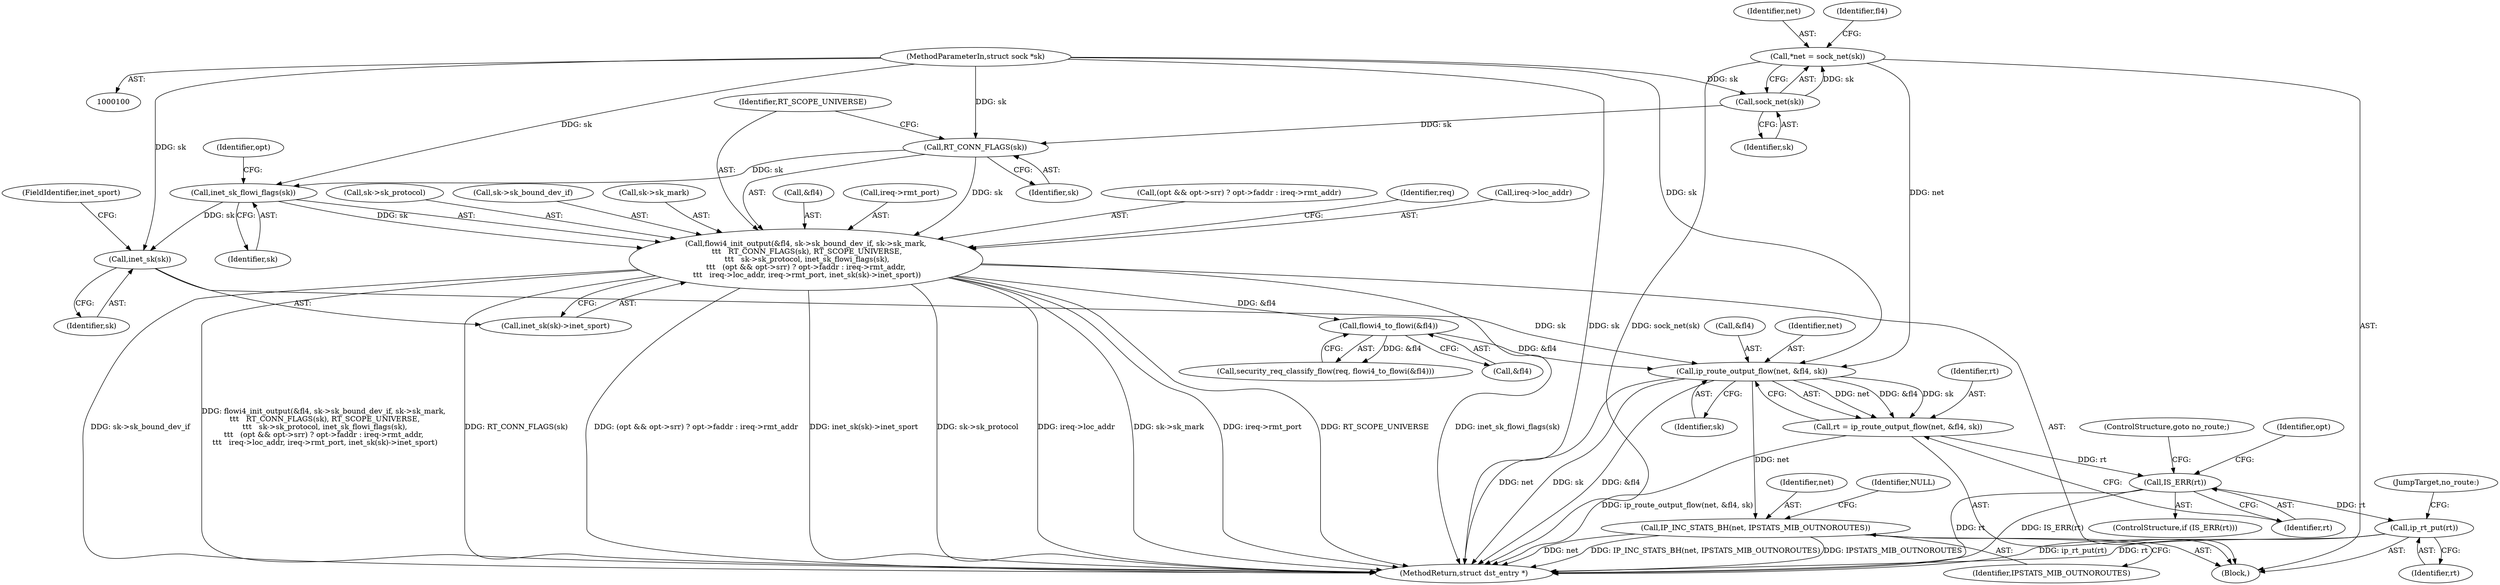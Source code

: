 digraph "0_linux_f6d8bd051c391c1c0458a30b2a7abcd939329259_14@pointer" {
"1000169" [label="(Call,ip_route_output_flow(net, &fl4, sk))"];
"1000118" [label="(Call,*net = sock_net(sk))"];
"1000120" [label="(Call,sock_net(sk))"];
"1000101" [label="(MethodParameterIn,struct sock *sk)"];
"1000164" [label="(Call,flowi4_to_flowi(&fl4))"];
"1000123" [label="(Call,flowi4_init_output(&fl4, sk->sk_bound_dev_if, sk->sk_mark,\n \t\t\t   RT_CONN_FLAGS(sk), RT_SCOPE_UNIVERSE,\n \t\t\t   sk->sk_protocol, inet_sk_flowi_flags(sk),\n\t\t\t   (opt && opt->srr) ? opt->faddr : ireq->rmt_addr,\n \t\t\t   ireq->loc_addr, ireq->rmt_port, inet_sk(sk)->inet_sport))"];
"1000132" [label="(Call,RT_CONN_FLAGS(sk))"];
"1000138" [label="(Call,inet_sk_flowi_flags(sk))"];
"1000159" [label="(Call,inet_sk(sk))"];
"1000167" [label="(Call,rt = ip_route_output_flow(net, &fl4, sk))"];
"1000175" [label="(Call,IS_ERR(rt))"];
"1000199" [label="(Call,ip_rt_put(rt))"];
"1000202" [label="(Call,IP_INC_STATS_BH(net, IPSTATS_MIB_OUTNOROUTES))"];
"1000124" [label="(Call,&fl4)"];
"1000167" [label="(Call,rt = ip_route_output_flow(net, &fl4, sk))"];
"1000203" [label="(Identifier,net)"];
"1000101" [label="(MethodParameterIn,struct sock *sk)"];
"1000174" [label="(ControlStructure,if (IS_ERR(rt)))"];
"1000161" [label="(FieldIdentifier,inet_sport)"];
"1000200" [label="(Identifier,rt)"];
"1000119" [label="(Identifier,net)"];
"1000155" [label="(Call,ireq->rmt_port)"];
"1000138" [label="(Call,inet_sk_flowi_flags(sk))"];
"1000175" [label="(Call,IS_ERR(rt))"];
"1000204" [label="(Identifier,IPSTATS_MIB_OUTNOROUTES)"];
"1000139" [label="(Identifier,sk)"];
"1000173" [label="(Identifier,sk)"];
"1000133" [label="(Identifier,sk)"];
"1000199" [label="(Call,ip_rt_put(rt))"];
"1000177" [label="(ControlStructure,goto no_route;)"];
"1000171" [label="(Call,&fl4)"];
"1000129" [label="(Call,sk->sk_mark)"];
"1000176" [label="(Identifier,rt)"];
"1000180" [label="(Identifier,opt)"];
"1000201" [label="(JumpTarget,no_route:)"];
"1000165" [label="(Call,&fl4)"];
"1000142" [label="(Identifier,opt)"];
"1000118" [label="(Call,*net = sock_net(sk))"];
"1000158" [label="(Call,inet_sk(sk)->inet_sport)"];
"1000134" [label="(Identifier,RT_SCOPE_UNIVERSE)"];
"1000121" [label="(Identifier,sk)"];
"1000202" [label="(Call,IP_INC_STATS_BH(net, IPSTATS_MIB_OUTNOROUTES))"];
"1000140" [label="(Call,(opt && opt->srr) ? opt->faddr : ireq->rmt_addr)"];
"1000163" [label="(Identifier,req)"];
"1000159" [label="(Call,inet_sk(sk))"];
"1000152" [label="(Call,ireq->loc_addr)"];
"1000162" [label="(Call,security_req_classify_flow(req, flowi4_to_flowi(&fl4)))"];
"1000125" [label="(Identifier,fl4)"];
"1000168" [label="(Identifier,rt)"];
"1000135" [label="(Call,sk->sk_protocol)"];
"1000206" [label="(Identifier,NULL)"];
"1000160" [label="(Identifier,sk)"];
"1000207" [label="(MethodReturn,struct dst_entry *)"];
"1000169" [label="(Call,ip_route_output_flow(net, &fl4, sk))"];
"1000164" [label="(Call,flowi4_to_flowi(&fl4))"];
"1000120" [label="(Call,sock_net(sk))"];
"1000103" [label="(Block,)"];
"1000123" [label="(Call,flowi4_init_output(&fl4, sk->sk_bound_dev_if, sk->sk_mark,\n \t\t\t   RT_CONN_FLAGS(sk), RT_SCOPE_UNIVERSE,\n \t\t\t   sk->sk_protocol, inet_sk_flowi_flags(sk),\n\t\t\t   (opt && opt->srr) ? opt->faddr : ireq->rmt_addr,\n \t\t\t   ireq->loc_addr, ireq->rmt_port, inet_sk(sk)->inet_sport))"];
"1000126" [label="(Call,sk->sk_bound_dev_if)"];
"1000132" [label="(Call,RT_CONN_FLAGS(sk))"];
"1000170" [label="(Identifier,net)"];
"1000169" -> "1000167"  [label="AST: "];
"1000169" -> "1000173"  [label="CFG: "];
"1000170" -> "1000169"  [label="AST: "];
"1000171" -> "1000169"  [label="AST: "];
"1000173" -> "1000169"  [label="AST: "];
"1000167" -> "1000169"  [label="CFG: "];
"1000169" -> "1000207"  [label="DDG: net"];
"1000169" -> "1000207"  [label="DDG: sk"];
"1000169" -> "1000207"  [label="DDG: &fl4"];
"1000169" -> "1000167"  [label="DDG: net"];
"1000169" -> "1000167"  [label="DDG: &fl4"];
"1000169" -> "1000167"  [label="DDG: sk"];
"1000118" -> "1000169"  [label="DDG: net"];
"1000164" -> "1000169"  [label="DDG: &fl4"];
"1000159" -> "1000169"  [label="DDG: sk"];
"1000101" -> "1000169"  [label="DDG: sk"];
"1000169" -> "1000202"  [label="DDG: net"];
"1000118" -> "1000103"  [label="AST: "];
"1000118" -> "1000120"  [label="CFG: "];
"1000119" -> "1000118"  [label="AST: "];
"1000120" -> "1000118"  [label="AST: "];
"1000125" -> "1000118"  [label="CFG: "];
"1000118" -> "1000207"  [label="DDG: sock_net(sk)"];
"1000120" -> "1000118"  [label="DDG: sk"];
"1000120" -> "1000121"  [label="CFG: "];
"1000121" -> "1000120"  [label="AST: "];
"1000101" -> "1000120"  [label="DDG: sk"];
"1000120" -> "1000132"  [label="DDG: sk"];
"1000101" -> "1000100"  [label="AST: "];
"1000101" -> "1000207"  [label="DDG: sk"];
"1000101" -> "1000132"  [label="DDG: sk"];
"1000101" -> "1000138"  [label="DDG: sk"];
"1000101" -> "1000159"  [label="DDG: sk"];
"1000164" -> "1000162"  [label="AST: "];
"1000164" -> "1000165"  [label="CFG: "];
"1000165" -> "1000164"  [label="AST: "];
"1000162" -> "1000164"  [label="CFG: "];
"1000164" -> "1000162"  [label="DDG: &fl4"];
"1000123" -> "1000164"  [label="DDG: &fl4"];
"1000123" -> "1000103"  [label="AST: "];
"1000123" -> "1000158"  [label="CFG: "];
"1000124" -> "1000123"  [label="AST: "];
"1000126" -> "1000123"  [label="AST: "];
"1000129" -> "1000123"  [label="AST: "];
"1000132" -> "1000123"  [label="AST: "];
"1000134" -> "1000123"  [label="AST: "];
"1000135" -> "1000123"  [label="AST: "];
"1000138" -> "1000123"  [label="AST: "];
"1000140" -> "1000123"  [label="AST: "];
"1000152" -> "1000123"  [label="AST: "];
"1000155" -> "1000123"  [label="AST: "];
"1000158" -> "1000123"  [label="AST: "];
"1000163" -> "1000123"  [label="CFG: "];
"1000123" -> "1000207"  [label="DDG: inet_sk_flowi_flags(sk)"];
"1000123" -> "1000207"  [label="DDG: sk->sk_bound_dev_if"];
"1000123" -> "1000207"  [label="DDG: flowi4_init_output(&fl4, sk->sk_bound_dev_if, sk->sk_mark,\n \t\t\t   RT_CONN_FLAGS(sk), RT_SCOPE_UNIVERSE,\n \t\t\t   sk->sk_protocol, inet_sk_flowi_flags(sk),\n\t\t\t   (opt && opt->srr) ? opt->faddr : ireq->rmt_addr,\n \t\t\t   ireq->loc_addr, ireq->rmt_port, inet_sk(sk)->inet_sport)"];
"1000123" -> "1000207"  [label="DDG: RT_CONN_FLAGS(sk)"];
"1000123" -> "1000207"  [label="DDG: (opt && opt->srr) ? opt->faddr : ireq->rmt_addr"];
"1000123" -> "1000207"  [label="DDG: ireq->loc_addr"];
"1000123" -> "1000207"  [label="DDG: sk->sk_mark"];
"1000123" -> "1000207"  [label="DDG: ireq->rmt_port"];
"1000123" -> "1000207"  [label="DDG: inet_sk(sk)->inet_sport"];
"1000123" -> "1000207"  [label="DDG: RT_SCOPE_UNIVERSE"];
"1000123" -> "1000207"  [label="DDG: sk->sk_protocol"];
"1000132" -> "1000123"  [label="DDG: sk"];
"1000138" -> "1000123"  [label="DDG: sk"];
"1000132" -> "1000133"  [label="CFG: "];
"1000133" -> "1000132"  [label="AST: "];
"1000134" -> "1000132"  [label="CFG: "];
"1000132" -> "1000138"  [label="DDG: sk"];
"1000138" -> "1000139"  [label="CFG: "];
"1000139" -> "1000138"  [label="AST: "];
"1000142" -> "1000138"  [label="CFG: "];
"1000138" -> "1000159"  [label="DDG: sk"];
"1000159" -> "1000158"  [label="AST: "];
"1000159" -> "1000160"  [label="CFG: "];
"1000160" -> "1000159"  [label="AST: "];
"1000161" -> "1000159"  [label="CFG: "];
"1000167" -> "1000103"  [label="AST: "];
"1000168" -> "1000167"  [label="AST: "];
"1000176" -> "1000167"  [label="CFG: "];
"1000167" -> "1000207"  [label="DDG: ip_route_output_flow(net, &fl4, sk)"];
"1000167" -> "1000175"  [label="DDG: rt"];
"1000175" -> "1000174"  [label="AST: "];
"1000175" -> "1000176"  [label="CFG: "];
"1000176" -> "1000175"  [label="AST: "];
"1000177" -> "1000175"  [label="CFG: "];
"1000180" -> "1000175"  [label="CFG: "];
"1000175" -> "1000207"  [label="DDG: rt"];
"1000175" -> "1000207"  [label="DDG: IS_ERR(rt)"];
"1000175" -> "1000199"  [label="DDG: rt"];
"1000199" -> "1000103"  [label="AST: "];
"1000199" -> "1000200"  [label="CFG: "];
"1000200" -> "1000199"  [label="AST: "];
"1000201" -> "1000199"  [label="CFG: "];
"1000199" -> "1000207"  [label="DDG: rt"];
"1000199" -> "1000207"  [label="DDG: ip_rt_put(rt)"];
"1000202" -> "1000103"  [label="AST: "];
"1000202" -> "1000204"  [label="CFG: "];
"1000203" -> "1000202"  [label="AST: "];
"1000204" -> "1000202"  [label="AST: "];
"1000206" -> "1000202"  [label="CFG: "];
"1000202" -> "1000207"  [label="DDG: net"];
"1000202" -> "1000207"  [label="DDG: IP_INC_STATS_BH(net, IPSTATS_MIB_OUTNOROUTES)"];
"1000202" -> "1000207"  [label="DDG: IPSTATS_MIB_OUTNOROUTES"];
}
